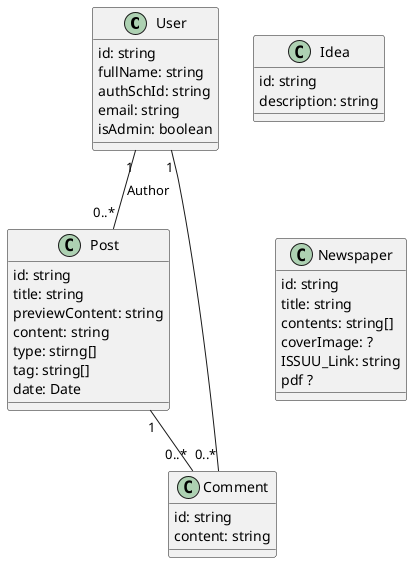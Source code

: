 @startuml impulzus

class User {
    id: string
    fullName: string
    authSchId: string
    email: string
    isAdmin: boolean
}
class Post {
    id: string
    title: string
    previewContent: string
    content: string
    type: stirng[]
    tag: string[]
    date: Date
}

class Comment {
    id: string
    content: string
}

User "1" -- "0..*" Post: Author
User "1" -- "0..*" Comment
Post "1" -- "0..*" Comment
Newspaper "1" -[hidden]- "0..*" Comment

class Idea {
    id: string
    description: string
}

class Newspaper {
    id: string
    title: string
    contents: string[]
    coverImage: ?
    ISSUU_Link: string
    pdf ?
}

@enduml
